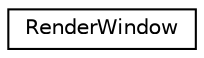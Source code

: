 digraph "Graphical Class Hierarchy"
{
 // INTERACTIVE_SVG=YES
 // LATEX_PDF_SIZE
  edge [fontname="Helvetica",fontsize="10",labelfontname="Helvetica",labelfontsize="10"];
  node [fontname="Helvetica",fontsize="10",shape=record];
  rankdir="LR";
  Node0 [label="RenderWindow",height=0.2,width=0.4,color="black", fillcolor="white", style="filled",URL="$class_render_window.html",tooltip="Handles the instancing for the rendering context using GLFW. The rendering window settings such as si..."];
}
